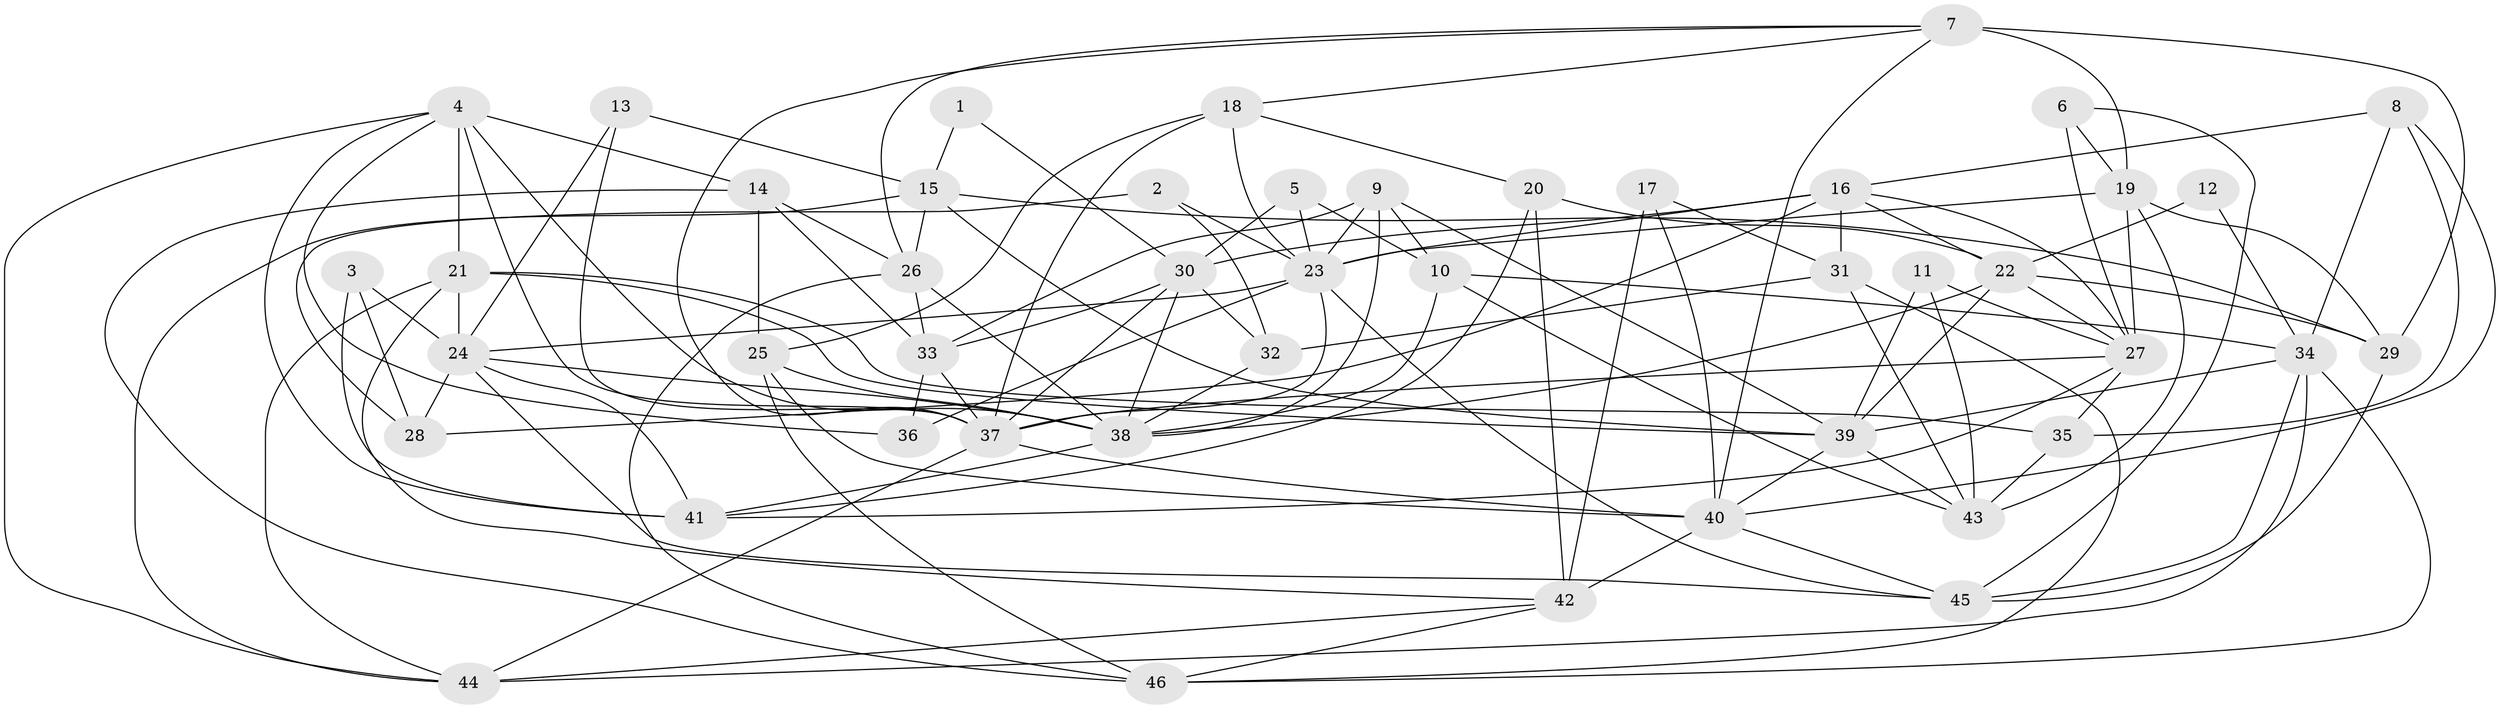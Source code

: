// original degree distribution, {3: 0.27472527472527475, 2: 0.12087912087912088, 5: 0.1978021978021978, 6: 0.07692307692307693, 4: 0.2857142857142857, 7: 0.02197802197802198, 8: 0.01098901098901099, 9: 0.01098901098901099}
// Generated by graph-tools (version 1.1) at 2025/26/03/09/25 03:26:15]
// undirected, 46 vertices, 126 edges
graph export_dot {
graph [start="1"]
  node [color=gray90,style=filled];
  1;
  2;
  3;
  4;
  5;
  6;
  7;
  8;
  9;
  10;
  11;
  12;
  13;
  14;
  15;
  16;
  17;
  18;
  19;
  20;
  21;
  22;
  23;
  24;
  25;
  26;
  27;
  28;
  29;
  30;
  31;
  32;
  33;
  34;
  35;
  36;
  37;
  38;
  39;
  40;
  41;
  42;
  43;
  44;
  45;
  46;
  1 -- 15 [weight=1.0];
  1 -- 30 [weight=1.0];
  2 -- 23 [weight=1.0];
  2 -- 28 [weight=2.0];
  2 -- 32 [weight=1.0];
  3 -- 24 [weight=1.0];
  3 -- 28 [weight=1.0];
  3 -- 41 [weight=1.0];
  4 -- 14 [weight=1.0];
  4 -- 21 [weight=1.0];
  4 -- 36 [weight=1.0];
  4 -- 37 [weight=1.0];
  4 -- 38 [weight=1.0];
  4 -- 41 [weight=1.0];
  4 -- 44 [weight=1.0];
  5 -- 10 [weight=1.0];
  5 -- 23 [weight=1.0];
  5 -- 30 [weight=1.0];
  6 -- 19 [weight=1.0];
  6 -- 27 [weight=1.0];
  6 -- 45 [weight=1.0];
  7 -- 18 [weight=1.0];
  7 -- 19 [weight=2.0];
  7 -- 26 [weight=1.0];
  7 -- 29 [weight=2.0];
  7 -- 37 [weight=1.0];
  7 -- 40 [weight=1.0];
  8 -- 16 [weight=1.0];
  8 -- 34 [weight=1.0];
  8 -- 35 [weight=1.0];
  8 -- 40 [weight=1.0];
  9 -- 10 [weight=1.0];
  9 -- 23 [weight=1.0];
  9 -- 33 [weight=2.0];
  9 -- 38 [weight=2.0];
  9 -- 39 [weight=1.0];
  10 -- 34 [weight=1.0];
  10 -- 38 [weight=1.0];
  10 -- 43 [weight=1.0];
  11 -- 27 [weight=1.0];
  11 -- 39 [weight=1.0];
  11 -- 43 [weight=1.0];
  12 -- 22 [weight=1.0];
  12 -- 34 [weight=1.0];
  13 -- 15 [weight=2.0];
  13 -- 24 [weight=1.0];
  13 -- 37 [weight=1.0];
  14 -- 25 [weight=1.0];
  14 -- 26 [weight=1.0];
  14 -- 33 [weight=1.0];
  14 -- 46 [weight=1.0];
  15 -- 26 [weight=1.0];
  15 -- 29 [weight=1.0];
  15 -- 39 [weight=1.0];
  15 -- 44 [weight=1.0];
  16 -- 22 [weight=1.0];
  16 -- 23 [weight=1.0];
  16 -- 27 [weight=1.0];
  16 -- 28 [weight=1.0];
  16 -- 30 [weight=1.0];
  16 -- 31 [weight=1.0];
  17 -- 31 [weight=1.0];
  17 -- 40 [weight=1.0];
  17 -- 42 [weight=1.0];
  18 -- 20 [weight=1.0];
  18 -- 23 [weight=1.0];
  18 -- 25 [weight=1.0];
  18 -- 37 [weight=1.0];
  19 -- 23 [weight=1.0];
  19 -- 27 [weight=1.0];
  19 -- 29 [weight=1.0];
  19 -- 43 [weight=1.0];
  20 -- 22 [weight=1.0];
  20 -- 41 [weight=1.0];
  20 -- 42 [weight=1.0];
  21 -- 24 [weight=1.0];
  21 -- 35 [weight=1.0];
  21 -- 39 [weight=1.0];
  21 -- 42 [weight=1.0];
  21 -- 44 [weight=1.0];
  22 -- 27 [weight=1.0];
  22 -- 29 [weight=1.0];
  22 -- 38 [weight=1.0];
  22 -- 39 [weight=1.0];
  23 -- 24 [weight=1.0];
  23 -- 36 [weight=1.0];
  23 -- 37 [weight=1.0];
  23 -- 45 [weight=1.0];
  24 -- 28 [weight=1.0];
  24 -- 38 [weight=1.0];
  24 -- 41 [weight=1.0];
  24 -- 45 [weight=1.0];
  25 -- 38 [weight=1.0];
  25 -- 40 [weight=1.0];
  25 -- 46 [weight=1.0];
  26 -- 33 [weight=1.0];
  26 -- 38 [weight=1.0];
  26 -- 46 [weight=1.0];
  27 -- 35 [weight=1.0];
  27 -- 37 [weight=1.0];
  27 -- 41 [weight=1.0];
  29 -- 45 [weight=1.0];
  30 -- 32 [weight=1.0];
  30 -- 33 [weight=1.0];
  30 -- 37 [weight=1.0];
  30 -- 38 [weight=1.0];
  31 -- 32 [weight=1.0];
  31 -- 43 [weight=1.0];
  31 -- 46 [weight=1.0];
  32 -- 38 [weight=1.0];
  33 -- 36 [weight=1.0];
  33 -- 37 [weight=1.0];
  34 -- 39 [weight=1.0];
  34 -- 44 [weight=1.0];
  34 -- 45 [weight=1.0];
  34 -- 46 [weight=1.0];
  35 -- 43 [weight=1.0];
  37 -- 40 [weight=1.0];
  37 -- 44 [weight=1.0];
  38 -- 41 [weight=1.0];
  39 -- 40 [weight=1.0];
  39 -- 43 [weight=1.0];
  40 -- 42 [weight=2.0];
  40 -- 45 [weight=1.0];
  42 -- 44 [weight=1.0];
  42 -- 46 [weight=1.0];
}
